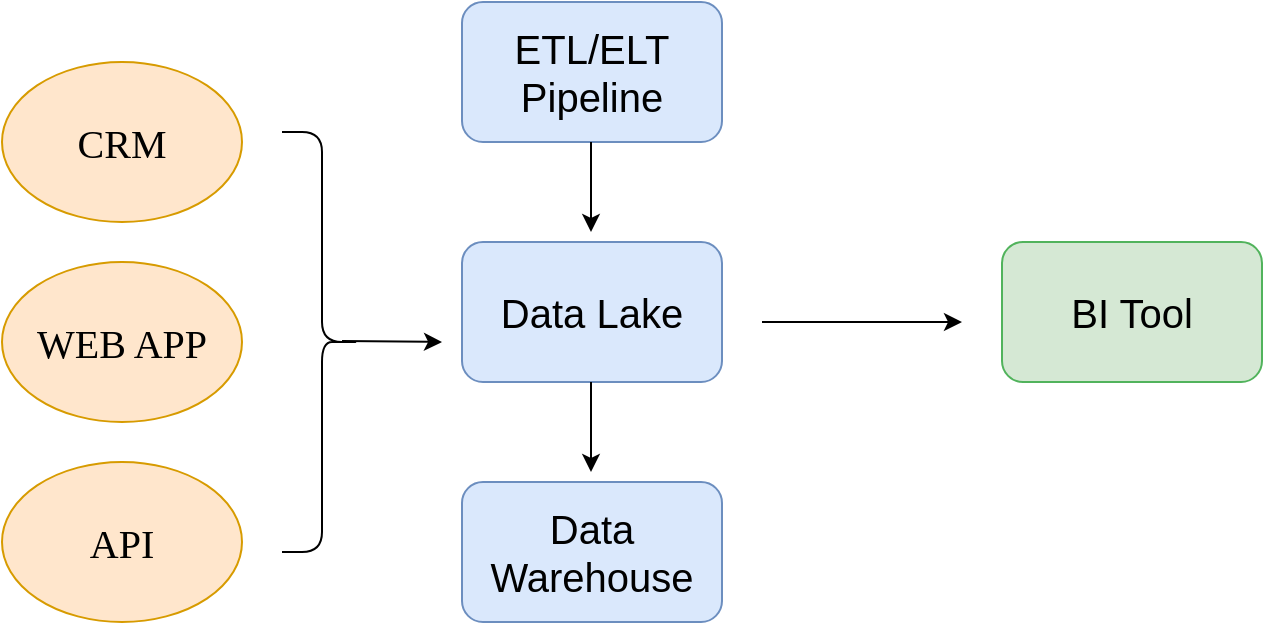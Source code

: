 <mxfile version="27.1.3">
  <diagram name="Trang-1" id="TPHRvgBpAuqD9EmlDR-H">
    <mxGraphModel dx="1042" dy="570" grid="1" gridSize="10" guides="1" tooltips="1" connect="1" arrows="1" fold="1" page="1" pageScale="1" pageWidth="827" pageHeight="1169" math="0" shadow="0">
      <root>
        <mxCell id="0" />
        <mxCell id="1" parent="0" />
        <mxCell id="STvvnLIza6-3XT-6ts2b-1" value="&lt;font style=&quot;font-size: 20px;&quot;&gt;CRM&lt;/font&gt;" style="ellipse;whiteSpace=wrap;html=1;fontFamily=Times New Roman;fillColor=#ffe6cc;strokeColor=#d79b00;" vertex="1" parent="1">
          <mxGeometry x="110" y="80" width="120" height="80" as="geometry" />
        </mxCell>
        <mxCell id="STvvnLIza6-3XT-6ts2b-2" value="&lt;font style=&quot;font-size: 20px;&quot;&gt;API&lt;/font&gt;" style="ellipse;whiteSpace=wrap;html=1;fontFamily=Times New Roman;fillColor=#ffe6cc;strokeColor=#d79b00;" vertex="1" parent="1">
          <mxGeometry x="110" y="280" width="120" height="80" as="geometry" />
        </mxCell>
        <mxCell id="STvvnLIza6-3XT-6ts2b-4" value="WEB APP" style="ellipse;whiteSpace=wrap;html=1;fontFamily=Times New Roman;fillColor=#ffe6cc;strokeColor=#d79b00;fontSize=20;" vertex="1" parent="1">
          <mxGeometry x="110" y="180" width="120" height="80" as="geometry" />
        </mxCell>
        <mxCell id="STvvnLIza6-3XT-6ts2b-5" value="" style="shape=curlyBracket;whiteSpace=wrap;html=1;rounded=1;flipH=1;labelPosition=right;verticalLabelPosition=middle;align=left;verticalAlign=middle;" vertex="1" parent="1">
          <mxGeometry x="250" y="115" width="40" height="210" as="geometry" />
        </mxCell>
        <mxCell id="STvvnLIza6-3XT-6ts2b-6" value="" style="endArrow=classic;html=1;rounded=0;" edge="1" parent="1">
          <mxGeometry width="50" height="50" relative="1" as="geometry">
            <mxPoint x="280" y="219.5" as="sourcePoint" />
            <mxPoint x="330" y="220" as="targetPoint" />
          </mxGeometry>
        </mxCell>
        <mxCell id="STvvnLIza6-3XT-6ts2b-7" value="ETL/ELT&lt;div&gt;Pipeline&lt;/div&gt;" style="rounded=1;whiteSpace=wrap;html=1;fillColor=#dae8fc;strokeColor=#6c8ebf;fontSize=20;" vertex="1" parent="1">
          <mxGeometry x="340" y="50" width="130" height="70" as="geometry" />
        </mxCell>
        <mxCell id="STvvnLIza6-3XT-6ts2b-8" value="Data Lake" style="rounded=1;whiteSpace=wrap;html=1;fillColor=#dae8fc;strokeColor=#6c8ebf;fontSize=20;" vertex="1" parent="1">
          <mxGeometry x="340" y="170" width="130" height="70" as="geometry" />
        </mxCell>
        <mxCell id="STvvnLIza6-3XT-6ts2b-9" value="Data Warehouse" style="rounded=1;whiteSpace=wrap;html=1;fillColor=#dae8fc;strokeColor=#6c8ebf;fontSize=20;" vertex="1" parent="1">
          <mxGeometry x="340" y="290" width="130" height="70" as="geometry" />
        </mxCell>
        <mxCell id="STvvnLIza6-3XT-6ts2b-10" value="" style="endArrow=classic;html=1;rounded=0;" edge="1" parent="1">
          <mxGeometry width="50" height="50" relative="1" as="geometry">
            <mxPoint x="404.5" y="120" as="sourcePoint" />
            <mxPoint x="404.5" y="165" as="targetPoint" />
          </mxGeometry>
        </mxCell>
        <mxCell id="STvvnLIza6-3XT-6ts2b-13" value="" style="endArrow=classic;html=1;rounded=0;" edge="1" parent="1">
          <mxGeometry width="50" height="50" relative="1" as="geometry">
            <mxPoint x="404.5" y="240" as="sourcePoint" />
            <mxPoint x="404.5" y="285" as="targetPoint" />
          </mxGeometry>
        </mxCell>
        <mxCell id="STvvnLIza6-3XT-6ts2b-14" value="" style="endArrow=classic;html=1;rounded=0;" edge="1" parent="1">
          <mxGeometry width="50" height="50" relative="1" as="geometry">
            <mxPoint x="490" y="210" as="sourcePoint" />
            <mxPoint x="590" y="210" as="targetPoint" />
          </mxGeometry>
        </mxCell>
        <mxCell id="STvvnLIza6-3XT-6ts2b-16" value="BI Tool" style="rounded=1;whiteSpace=wrap;html=1;fillColor=#d5e8d4;strokeColor=#51B35C;fontSize=20;" vertex="1" parent="1">
          <mxGeometry x="610" y="170" width="130" height="70" as="geometry" />
        </mxCell>
      </root>
    </mxGraphModel>
  </diagram>
</mxfile>
